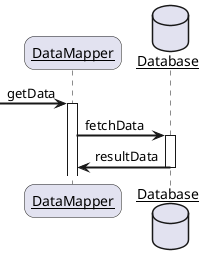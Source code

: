 @startuml
skinparam sequenceArrowThickness 2
skinparam roundcorner 20
skinparam maxmessagesize 60
skinparam sequenceParticipant underline

participant "DataMapper" as A
database Database

-> A: getData
activate A

A -> Database: fetchData
activate Database

Database -> A: resultData
deactivate Database
@enduml